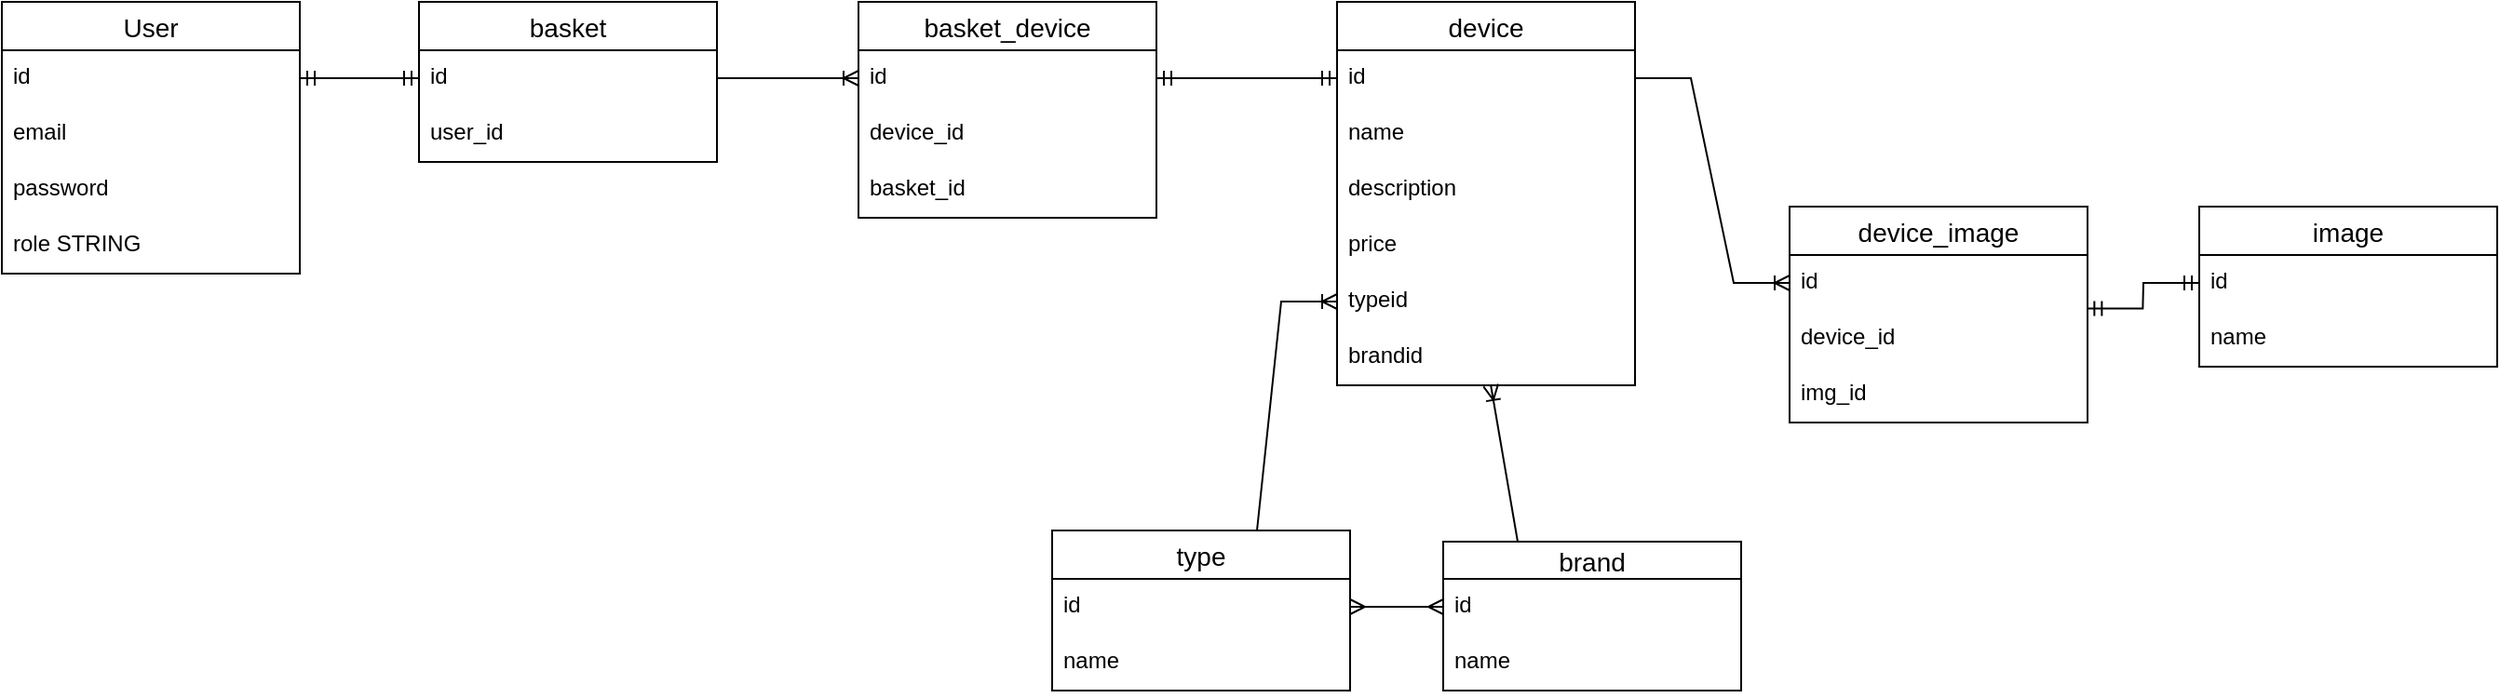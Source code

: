 <mxfile version="20.2.5" type="device"><diagram id="dnKfIHnxftt4SP3cfQEu" name="Page-1"><mxGraphModel dx="1237" dy="690" grid="1" gridSize="10" guides="1" tooltips="1" connect="1" arrows="1" fold="1" page="1" pageScale="1" pageWidth="827" pageHeight="1169" math="0" shadow="0"><root><mxCell id="0"/><mxCell id="1" parent="0"/><mxCell id="BTm05oVaScx4wLSEsXQA-1" value="User" style="swimlane;fontStyle=0;childLayout=stackLayout;horizontal=1;startSize=26;horizontalStack=0;resizeParent=1;resizeParentMax=0;resizeLast=0;collapsible=1;marginBottom=0;align=center;fontSize=14;" parent="1" vertex="1"><mxGeometry x="110" y="220" width="160" height="146" as="geometry"/></mxCell><mxCell id="BTm05oVaScx4wLSEsXQA-2" value="id" style="text;strokeColor=none;fillColor=none;spacingLeft=4;spacingRight=4;overflow=hidden;rotatable=0;points=[[0,0.5],[1,0.5]];portConstraint=eastwest;fontSize=12;" parent="BTm05oVaScx4wLSEsXQA-1" vertex="1"><mxGeometry y="26" width="160" height="30" as="geometry"/></mxCell><mxCell id="BTm05oVaScx4wLSEsXQA-3" value="email" style="text;strokeColor=none;fillColor=none;spacingLeft=4;spacingRight=4;overflow=hidden;rotatable=0;points=[[0,0.5],[1,0.5]];portConstraint=eastwest;fontSize=12;" parent="BTm05oVaScx4wLSEsXQA-1" vertex="1"><mxGeometry y="56" width="160" height="30" as="geometry"/></mxCell><mxCell id="BTm05oVaScx4wLSEsXQA-4" value="password" style="text;strokeColor=none;fillColor=none;spacingLeft=4;spacingRight=4;overflow=hidden;rotatable=0;points=[[0,0.5],[1,0.5]];portConstraint=eastwest;fontSize=12;" parent="BTm05oVaScx4wLSEsXQA-1" vertex="1"><mxGeometry y="86" width="160" height="30" as="geometry"/></mxCell><mxCell id="BTm05oVaScx4wLSEsXQA-5" value="role STRING" style="text;strokeColor=none;fillColor=none;spacingLeft=4;spacingRight=4;overflow=hidden;rotatable=0;points=[[0,0.5],[1,0.5]];portConstraint=eastwest;fontSize=12;" parent="BTm05oVaScx4wLSEsXQA-1" vertex="1"><mxGeometry y="116" width="160" height="30" as="geometry"/></mxCell><mxCell id="BTm05oVaScx4wLSEsXQA-6" value="basket" style="swimlane;fontStyle=0;childLayout=stackLayout;horizontal=1;startSize=26;horizontalStack=0;resizeParent=1;resizeParentMax=0;resizeLast=0;collapsible=1;marginBottom=0;align=center;fontSize=14;" parent="1" vertex="1"><mxGeometry x="334" y="220" width="160" height="86" as="geometry"/></mxCell><mxCell id="BTm05oVaScx4wLSEsXQA-7" value="id" style="text;strokeColor=none;fillColor=none;spacingLeft=4;spacingRight=4;overflow=hidden;rotatable=0;points=[[0,0.5],[1,0.5]];portConstraint=eastwest;fontSize=12;" parent="BTm05oVaScx4wLSEsXQA-6" vertex="1"><mxGeometry y="26" width="160" height="30" as="geometry"/></mxCell><mxCell id="BTm05oVaScx4wLSEsXQA-8" value="user_id" style="text;strokeColor=none;fillColor=none;spacingLeft=4;spacingRight=4;overflow=hidden;rotatable=0;points=[[0,0.5],[1,0.5]];portConstraint=eastwest;fontSize=12;" parent="BTm05oVaScx4wLSEsXQA-6" vertex="1"><mxGeometry y="56" width="160" height="30" as="geometry"/></mxCell><mxCell id="BTm05oVaScx4wLSEsXQA-11" value="" style="fontSize=12;html=1;endArrow=ERmandOne;startArrow=ERmandOne;rounded=0;entryX=0;entryY=0.5;entryDx=0;entryDy=0;exitX=1;exitY=0.5;exitDx=0;exitDy=0;" parent="1" source="BTm05oVaScx4wLSEsXQA-2" target="BTm05oVaScx4wLSEsXQA-7" edge="1"><mxGeometry width="100" height="100" relative="1" as="geometry"><mxPoint x="250" y="500" as="sourcePoint"/><mxPoint x="350" y="400" as="targetPoint"/></mxGeometry></mxCell><mxCell id="BTm05oVaScx4wLSEsXQA-12" value="device" style="swimlane;fontStyle=0;childLayout=stackLayout;horizontal=1;startSize=26;horizontalStack=0;resizeParent=1;resizeParentMax=0;resizeLast=0;collapsible=1;marginBottom=0;align=center;fontSize=14;" parent="1" vertex="1"><mxGeometry x="827" y="220" width="160" height="206" as="geometry"/></mxCell><mxCell id="BTm05oVaScx4wLSEsXQA-13" value="id" style="text;strokeColor=none;fillColor=none;spacingLeft=4;spacingRight=4;overflow=hidden;rotatable=0;points=[[0,0.5],[1,0.5]];portConstraint=eastwest;fontSize=12;" parent="BTm05oVaScx4wLSEsXQA-12" vertex="1"><mxGeometry y="26" width="160" height="30" as="geometry"/></mxCell><mxCell id="BTm05oVaScx4wLSEsXQA-14" value="name" style="text;strokeColor=none;fillColor=none;spacingLeft=4;spacingRight=4;overflow=hidden;rotatable=0;points=[[0,0.5],[1,0.5]];portConstraint=eastwest;fontSize=12;" parent="BTm05oVaScx4wLSEsXQA-12" vertex="1"><mxGeometry y="56" width="160" height="30" as="geometry"/></mxCell><mxCell id="iA4o-j9ej_aHPYI_k4B8-21" value="description" style="text;strokeColor=none;fillColor=none;spacingLeft=4;spacingRight=4;overflow=hidden;rotatable=0;points=[[0,0.5],[1,0.5]];portConstraint=eastwest;fontSize=12;" vertex="1" parent="BTm05oVaScx4wLSEsXQA-12"><mxGeometry y="86" width="160" height="30" as="geometry"/></mxCell><mxCell id="BTm05oVaScx4wLSEsXQA-15" value="price" style="text;strokeColor=none;fillColor=none;spacingLeft=4;spacingRight=4;overflow=hidden;rotatable=0;points=[[0,0.5],[1,0.5]];portConstraint=eastwest;fontSize=12;" parent="BTm05oVaScx4wLSEsXQA-12" vertex="1"><mxGeometry y="116" width="160" height="30" as="geometry"/></mxCell><mxCell id="BTm05oVaScx4wLSEsXQA-18" value="typeid" style="text;strokeColor=none;fillColor=none;spacingLeft=4;spacingRight=4;overflow=hidden;rotatable=0;points=[[0,0.5],[1,0.5]];portConstraint=eastwest;fontSize=12;" parent="BTm05oVaScx4wLSEsXQA-12" vertex="1"><mxGeometry y="146" width="160" height="30" as="geometry"/></mxCell><mxCell id="BTm05oVaScx4wLSEsXQA-17" value="brandid" style="text;strokeColor=none;fillColor=none;spacingLeft=4;spacingRight=4;overflow=hidden;rotatable=0;points=[[0,0.5],[1,0.5]];portConstraint=eastwest;fontSize=12;" parent="BTm05oVaScx4wLSEsXQA-12" vertex="1"><mxGeometry y="176" width="160" height="30" as="geometry"/></mxCell><mxCell id="BTm05oVaScx4wLSEsXQA-32" value="brand" style="swimlane;fontStyle=0;childLayout=stackLayout;horizontal=1;startSize=20;horizontalStack=0;resizeParent=1;resizeParentMax=0;resizeLast=0;collapsible=1;marginBottom=0;align=center;fontSize=14;" parent="1" vertex="1"><mxGeometry x="884" y="510" width="160" height="80" as="geometry"/></mxCell><mxCell id="BTm05oVaScx4wLSEsXQA-33" value="id" style="text;strokeColor=none;fillColor=none;spacingLeft=4;spacingRight=4;overflow=hidden;rotatable=0;points=[[0,0.5],[1,0.5]];portConstraint=eastwest;fontSize=12;" parent="BTm05oVaScx4wLSEsXQA-32" vertex="1"><mxGeometry y="20" width="160" height="30" as="geometry"/></mxCell><mxCell id="BTm05oVaScx4wLSEsXQA-34" value="name" style="text;strokeColor=none;fillColor=none;spacingLeft=4;spacingRight=4;overflow=hidden;rotatable=0;points=[[0,0.5],[1,0.5]];portConstraint=eastwest;fontSize=12;" parent="BTm05oVaScx4wLSEsXQA-32" vertex="1"><mxGeometry y="50" width="160" height="30" as="geometry"/></mxCell><mxCell id="BTm05oVaScx4wLSEsXQA-36" value="type" style="swimlane;fontStyle=0;childLayout=stackLayout;horizontal=1;startSize=26;horizontalStack=0;resizeParent=1;resizeParentMax=0;resizeLast=0;collapsible=1;marginBottom=0;align=center;fontSize=14;" parent="1" vertex="1"><mxGeometry x="674" y="504" width="160" height="86" as="geometry"/></mxCell><mxCell id="BTm05oVaScx4wLSEsXQA-37" value="id" style="text;strokeColor=none;fillColor=none;spacingLeft=4;spacingRight=4;overflow=hidden;rotatable=0;points=[[0,0.5],[1,0.5]];portConstraint=eastwest;fontSize=12;" parent="BTm05oVaScx4wLSEsXQA-36" vertex="1"><mxGeometry y="26" width="160" height="30" as="geometry"/></mxCell><mxCell id="BTm05oVaScx4wLSEsXQA-38" value="name" style="text;strokeColor=none;fillColor=none;spacingLeft=4;spacingRight=4;overflow=hidden;rotatable=0;points=[[0,0.5],[1,0.5]];portConstraint=eastwest;fontSize=12;" parent="BTm05oVaScx4wLSEsXQA-36" vertex="1"><mxGeometry y="56" width="160" height="30" as="geometry"/></mxCell><mxCell id="BTm05oVaScx4wLSEsXQA-40" value="" style="edgeStyle=entityRelationEdgeStyle;fontSize=12;html=1;endArrow=ERoneToMany;rounded=0;entryX=0;entryY=0.5;entryDx=0;entryDy=0;exitX=0.5;exitY=0;exitDx=0;exitDy=0;" parent="1" source="BTm05oVaScx4wLSEsXQA-36" target="BTm05oVaScx4wLSEsXQA-18" edge="1"><mxGeometry width="100" height="100" relative="1" as="geometry"><mxPoint x="555" y="550" as="sourcePoint"/><mxPoint x="655" y="450" as="targetPoint"/></mxGeometry></mxCell><mxCell id="BTm05oVaScx4wLSEsXQA-42" value="" style="fontSize=12;html=1;endArrow=ERoneToMany;rounded=0;exitX=0.25;exitY=0;exitDx=0;exitDy=0;" parent="1" source="BTm05oVaScx4wLSEsXQA-32" target="BTm05oVaScx4wLSEsXQA-17" edge="1"><mxGeometry width="100" height="100" relative="1" as="geometry"><mxPoint x="555" y="550" as="sourcePoint"/><mxPoint x="655" y="450" as="targetPoint"/></mxGeometry></mxCell><mxCell id="BTm05oVaScx4wLSEsXQA-44" value="" style="edgeStyle=entityRelationEdgeStyle;fontSize=12;html=1;endArrow=ERmany;startArrow=ERmany;rounded=0;entryX=0;entryY=0.5;entryDx=0;entryDy=0;exitX=1;exitY=0.5;exitDx=0;exitDy=0;" parent="1" source="BTm05oVaScx4wLSEsXQA-37" target="BTm05oVaScx4wLSEsXQA-33" edge="1"><mxGeometry width="100" height="100" relative="1" as="geometry"><mxPoint x="784" y="430" as="sourcePoint"/><mxPoint x="884" y="330" as="targetPoint"/></mxGeometry></mxCell><mxCell id="BTm05oVaScx4wLSEsXQA-59" value="basket_device" style="swimlane;fontStyle=0;childLayout=stackLayout;horizontal=1;startSize=26;horizontalStack=0;resizeParent=1;resizeParentMax=0;resizeLast=0;collapsible=1;marginBottom=0;align=center;fontSize=14;" parent="1" vertex="1"><mxGeometry x="570" y="220" width="160" height="116" as="geometry"/></mxCell><mxCell id="BTm05oVaScx4wLSEsXQA-60" value="id" style="text;strokeColor=none;fillColor=none;spacingLeft=4;spacingRight=4;overflow=hidden;rotatable=0;points=[[0,0.5],[1,0.5]];portConstraint=eastwest;fontSize=12;" parent="BTm05oVaScx4wLSEsXQA-59" vertex="1"><mxGeometry y="26" width="160" height="30" as="geometry"/></mxCell><mxCell id="BTm05oVaScx4wLSEsXQA-61" value="device_id" style="text;strokeColor=none;fillColor=none;spacingLeft=4;spacingRight=4;overflow=hidden;rotatable=0;points=[[0,0.5],[1,0.5]];portConstraint=eastwest;fontSize=12;" parent="BTm05oVaScx4wLSEsXQA-59" vertex="1"><mxGeometry y="56" width="160" height="30" as="geometry"/></mxCell><mxCell id="BTm05oVaScx4wLSEsXQA-62" value="basket_id" style="text;strokeColor=none;fillColor=none;spacingLeft=4;spacingRight=4;overflow=hidden;rotatable=0;points=[[0,0.5],[1,0.5]];portConstraint=eastwest;fontSize=12;" parent="BTm05oVaScx4wLSEsXQA-59" vertex="1"><mxGeometry y="86" width="160" height="30" as="geometry"/></mxCell><mxCell id="BTm05oVaScx4wLSEsXQA-63" value="" style="edgeStyle=entityRelationEdgeStyle;fontSize=12;html=1;endArrow=ERoneToMany;rounded=0;exitX=1;exitY=0.5;exitDx=0;exitDy=0;entryX=0;entryY=0.5;entryDx=0;entryDy=0;" parent="1" source="BTm05oVaScx4wLSEsXQA-7" target="BTm05oVaScx4wLSEsXQA-60" edge="1"><mxGeometry width="100" height="100" relative="1" as="geometry"><mxPoint x="650" y="490" as="sourcePoint"/><mxPoint x="750" y="390" as="targetPoint"/></mxGeometry></mxCell><mxCell id="BTm05oVaScx4wLSEsXQA-64" value="" style="edgeStyle=entityRelationEdgeStyle;fontSize=12;html=1;endArrow=ERmandOne;startArrow=ERmandOne;rounded=0;exitX=1;exitY=0.5;exitDx=0;exitDy=0;entryX=0;entryY=0.5;entryDx=0;entryDy=0;" parent="1" source="BTm05oVaScx4wLSEsXQA-60" target="BTm05oVaScx4wLSEsXQA-13" edge="1"><mxGeometry width="100" height="100" relative="1" as="geometry"><mxPoint x="650" y="490" as="sourcePoint"/><mxPoint x="750" y="390" as="targetPoint"/></mxGeometry></mxCell><mxCell id="iA4o-j9ej_aHPYI_k4B8-3" value="image" style="swimlane;fontStyle=0;childLayout=stackLayout;horizontal=1;startSize=26;horizontalStack=0;resizeParent=1;resizeParentMax=0;resizeLast=0;collapsible=1;marginBottom=0;align=center;fontSize=14;" vertex="1" parent="1"><mxGeometry x="1290" y="330" width="160" height="86" as="geometry"/></mxCell><mxCell id="iA4o-j9ej_aHPYI_k4B8-7" value="id" style="text;strokeColor=none;fillColor=none;spacingLeft=4;spacingRight=4;overflow=hidden;rotatable=0;points=[[0,0.5],[1,0.5]];portConstraint=eastwest;fontSize=12;" vertex="1" parent="iA4o-j9ej_aHPYI_k4B8-3"><mxGeometry y="26" width="160" height="30" as="geometry"/></mxCell><mxCell id="iA4o-j9ej_aHPYI_k4B8-9" value="name" style="text;strokeColor=none;fillColor=none;spacingLeft=4;spacingRight=4;overflow=hidden;rotatable=0;points=[[0,0.5],[1,0.5]];portConstraint=eastwest;fontSize=12;" vertex="1" parent="iA4o-j9ej_aHPYI_k4B8-3"><mxGeometry y="56" width="160" height="30" as="geometry"/></mxCell><mxCell id="iA4o-j9ej_aHPYI_k4B8-10" value="device_image" style="swimlane;fontStyle=0;childLayout=stackLayout;horizontal=1;startSize=26;horizontalStack=0;resizeParent=1;resizeParentMax=0;resizeLast=0;collapsible=1;marginBottom=0;align=center;fontSize=14;" vertex="1" parent="1"><mxGeometry x="1070" y="330" width="160" height="116" as="geometry"/></mxCell><mxCell id="iA4o-j9ej_aHPYI_k4B8-11" value="id" style="text;strokeColor=none;fillColor=none;spacingLeft=4;spacingRight=4;overflow=hidden;rotatable=0;points=[[0,0.5],[1,0.5]];portConstraint=eastwest;fontSize=12;" vertex="1" parent="iA4o-j9ej_aHPYI_k4B8-10"><mxGeometry y="26" width="160" height="30" as="geometry"/></mxCell><mxCell id="iA4o-j9ej_aHPYI_k4B8-22" value="device_id" style="text;strokeColor=none;fillColor=none;spacingLeft=4;spacingRight=4;overflow=hidden;rotatable=0;points=[[0,0.5],[1,0.5]];portConstraint=eastwest;fontSize=12;" vertex="1" parent="iA4o-j9ej_aHPYI_k4B8-10"><mxGeometry y="56" width="160" height="30" as="geometry"/></mxCell><mxCell id="iA4o-j9ej_aHPYI_k4B8-12" value="img_id" style="text;strokeColor=none;fillColor=none;spacingLeft=4;spacingRight=4;overflow=hidden;rotatable=0;points=[[0,0.5],[1,0.5]];portConstraint=eastwest;fontSize=12;" vertex="1" parent="iA4o-j9ej_aHPYI_k4B8-10"><mxGeometry y="86" width="160" height="30" as="geometry"/></mxCell><mxCell id="iA4o-j9ej_aHPYI_k4B8-23" value="" style="edgeStyle=entityRelationEdgeStyle;fontSize=12;html=1;endArrow=ERoneToMany;rounded=0;exitX=1;exitY=0.5;exitDx=0;exitDy=0;entryX=0;entryY=0.5;entryDx=0;entryDy=0;" edge="1" parent="1" source="BTm05oVaScx4wLSEsXQA-13" target="iA4o-j9ej_aHPYI_k4B8-11"><mxGeometry width="100" height="100" relative="1" as="geometry"><mxPoint x="1064.0" y="322.64" as="sourcePoint"/><mxPoint x="1164.0" y="322.64" as="targetPoint"/></mxGeometry></mxCell><mxCell id="iA4o-j9ej_aHPYI_k4B8-24" value="" style="edgeStyle=entityRelationEdgeStyle;fontSize=12;html=1;endArrow=ERmandOne;startArrow=ERmandOne;rounded=0;exitX=0.998;exitY=-0.043;exitDx=0;exitDy=0;exitPerimeter=0;entryX=0;entryY=0.5;entryDx=0;entryDy=0;" edge="1" parent="1" source="iA4o-j9ej_aHPYI_k4B8-22" target="iA4o-j9ej_aHPYI_k4B8-7"><mxGeometry width="100" height="100" relative="1" as="geometry"><mxPoint x="1100" y="510" as="sourcePoint"/><mxPoint x="1200" y="410" as="targetPoint"/></mxGeometry></mxCell></root></mxGraphModel></diagram></mxfile>